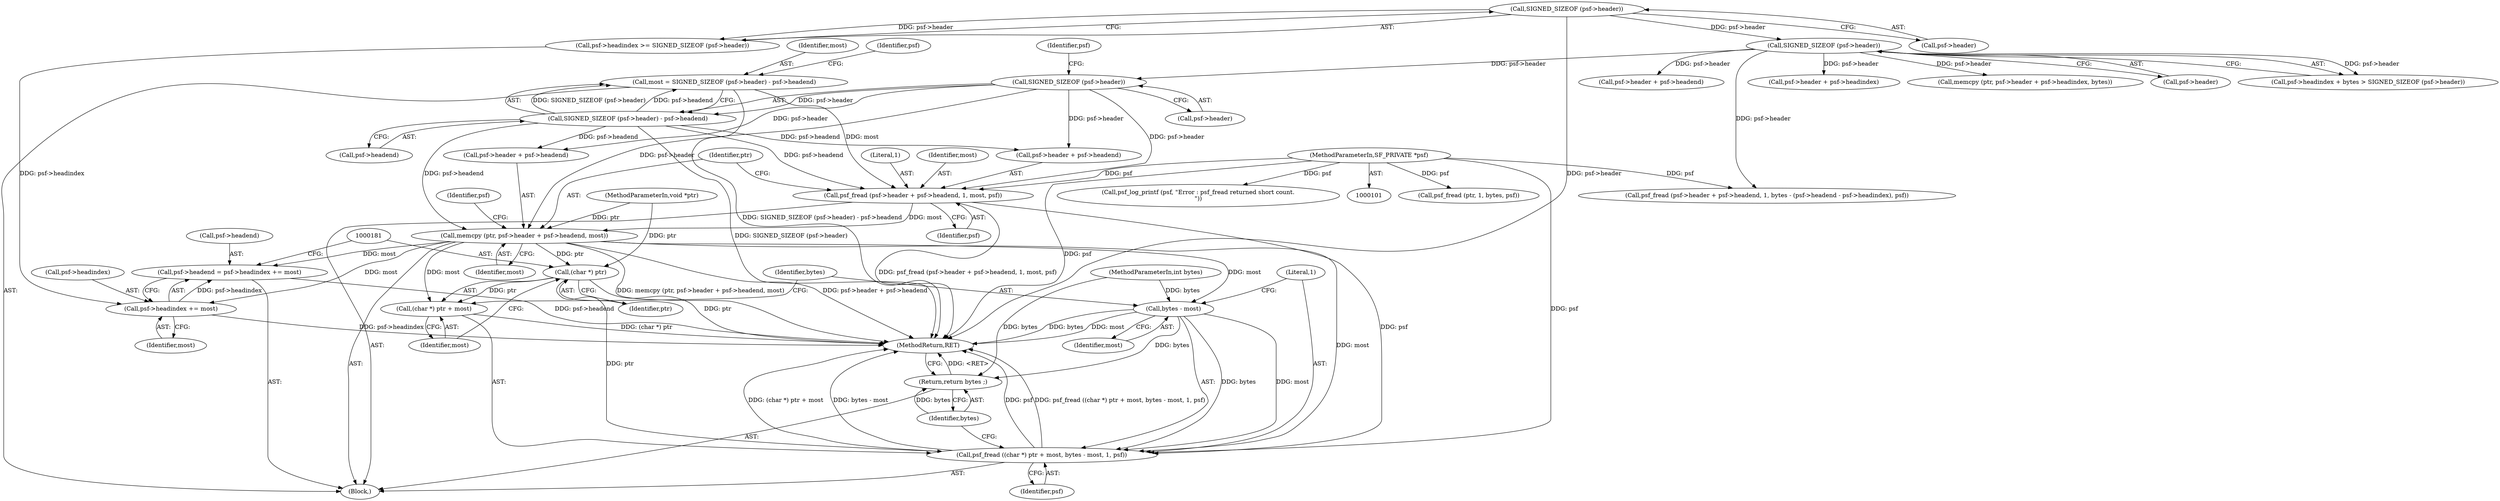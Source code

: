 digraph "1_libsndfile_708e996c87c5fae77b104ccfeb8f6db784c32074_13@API" {
"1000148" [label="(Call,psf_fread (psf->header + psf->headend, 1, most, psf))"];
"1000141" [label="(Call,SIGNED_SIZEOF (psf->header))"];
"1000132" [label="(Call,SIGNED_SIZEOF (psf->header))"];
"1000115" [label="(Call,SIGNED_SIZEOF (psf->header))"];
"1000140" [label="(Call,SIGNED_SIZEOF (psf->header) - psf->headend)"];
"1000138" [label="(Call,most = SIGNED_SIZEOF (psf->header) - psf->headend)"];
"1000102" [label="(MethodParameterIn,SF_PRIVATE *psf)"];
"1000159" [label="(Call,memcpy (ptr, psf->header + psf->headend, most))"];
"1000169" [label="(Call,psf->headend = psf->headindex += most)"];
"1000173" [label="(Call,psf->headindex += most)"];
"1000178" [label="(Call,psf_fread ((char *) ptr + most, bytes - most, 1, psf))"];
"1000180" [label="(Call,(char *) ptr)"];
"1000179" [label="(Call,(char *) ptr + most)"];
"1000184" [label="(Call,bytes - most)"];
"1000189" [label="(Return,return bytes ;)"];
"1000205" [label="(Call,psf->header + psf->headend)"];
"1000168" [label="(Identifier,most)"];
"1000142" [label="(Call,psf->header)"];
"1000189" [label="(Return,return bytes ;)"];
"1000148" [label="(Call,psf_fread (psf->header + psf->headend, 1, most, psf))"];
"1000138" [label="(Call,most = SIGNED_SIZEOF (psf->header) - psf->headend)"];
"1000190" [label="(Identifier,bytes)"];
"1000185" [label="(Identifier,bytes)"];
"1000182" [label="(Identifier,ptr)"];
"1000149" [label="(Call,psf->header + psf->headend)"];
"1000169" [label="(Call,psf->headend = psf->headindex += most)"];
"1000179" [label="(Call,(char *) ptr + most)"];
"1000139" [label="(Identifier,most)"];
"1000120" [label="(Call,psf_fread (ptr, 1, bytes, psf))"];
"1000174" [label="(Call,psf->headindex)"];
"1000171" [label="(Identifier,psf)"];
"1000170" [label="(Call,psf->headend)"];
"1000159" [label="(Call,memcpy (ptr, psf->header + psf->headend, most))"];
"1000140" [label="(Call,SIGNED_SIZEOF (psf->header) - psf->headend)"];
"1000265" [label="(MethodReturn,RET)"];
"1000145" [label="(Call,psf->headend)"];
"1000178" [label="(Call,psf_fread ((char *) ptr + most, bytes - most, 1, psf))"];
"1000187" [label="(Literal,1)"];
"1000180" [label="(Call,(char *) ptr)"];
"1000161" [label="(Call,psf->header + psf->headend)"];
"1000151" [label="(Identifier,psf)"];
"1000186" [label="(Identifier,most)"];
"1000177" [label="(Identifier,most)"];
"1000104" [label="(MethodParameterIn,int bytes)"];
"1000204" [label="(Call,psf_fread (psf->header + psf->headend, 1, bytes - (psf->headend - psf->headindex), psf))"];
"1000250" [label="(Call,psf->header + psf->headindex)"];
"1000160" [label="(Identifier,ptr)"];
"1000248" [label="(Call,memcpy (ptr, psf->header + psf->headindex, bytes))"];
"1000116" [label="(Call,psf->header)"];
"1000173" [label="(Call,psf->headindex += most)"];
"1000238" [label="(Call,psf_log_printf (psf, \"Error : psf_fread returned short count.\n\"))"];
"1000132" [label="(Call,SIGNED_SIZEOF (psf->header))"];
"1000115" [label="(Call,SIGNED_SIZEOF (psf->header))"];
"1000146" [label="(Identifier,psf)"];
"1000141" [label="(Call,SIGNED_SIZEOF (psf->header))"];
"1000156" [label="(Literal,1)"];
"1000158" [label="(Identifier,psf)"];
"1000133" [label="(Call,psf->header)"];
"1000184" [label="(Call,bytes - most)"];
"1000103" [label="(MethodParameterIn,void *ptr)"];
"1000136" [label="(Block,)"];
"1000126" [label="(Call,psf->headindex + bytes > SIGNED_SIZEOF (psf->header))"];
"1000183" [label="(Identifier,most)"];
"1000157" [label="(Identifier,most)"];
"1000102" [label="(MethodParameterIn,SF_PRIVATE *psf)"];
"1000111" [label="(Call,psf->headindex >= SIGNED_SIZEOF (psf->header))"];
"1000188" [label="(Identifier,psf)"];
"1000148" -> "1000136"  [label="AST: "];
"1000148" -> "1000158"  [label="CFG: "];
"1000149" -> "1000148"  [label="AST: "];
"1000156" -> "1000148"  [label="AST: "];
"1000157" -> "1000148"  [label="AST: "];
"1000158" -> "1000148"  [label="AST: "];
"1000160" -> "1000148"  [label="CFG: "];
"1000148" -> "1000265"  [label="DDG: psf_fread (psf->header + psf->headend, 1, most, psf)"];
"1000141" -> "1000148"  [label="DDG: psf->header"];
"1000140" -> "1000148"  [label="DDG: psf->headend"];
"1000138" -> "1000148"  [label="DDG: most"];
"1000102" -> "1000148"  [label="DDG: psf"];
"1000148" -> "1000159"  [label="DDG: most"];
"1000148" -> "1000178"  [label="DDG: psf"];
"1000141" -> "1000140"  [label="AST: "];
"1000141" -> "1000142"  [label="CFG: "];
"1000142" -> "1000141"  [label="AST: "];
"1000146" -> "1000141"  [label="CFG: "];
"1000141" -> "1000140"  [label="DDG: psf->header"];
"1000132" -> "1000141"  [label="DDG: psf->header"];
"1000141" -> "1000149"  [label="DDG: psf->header"];
"1000141" -> "1000159"  [label="DDG: psf->header"];
"1000141" -> "1000161"  [label="DDG: psf->header"];
"1000132" -> "1000126"  [label="AST: "];
"1000132" -> "1000133"  [label="CFG: "];
"1000133" -> "1000132"  [label="AST: "];
"1000126" -> "1000132"  [label="CFG: "];
"1000132" -> "1000126"  [label="DDG: psf->header"];
"1000115" -> "1000132"  [label="DDG: psf->header"];
"1000132" -> "1000204"  [label="DDG: psf->header"];
"1000132" -> "1000205"  [label="DDG: psf->header"];
"1000132" -> "1000248"  [label="DDG: psf->header"];
"1000132" -> "1000250"  [label="DDG: psf->header"];
"1000115" -> "1000111"  [label="AST: "];
"1000115" -> "1000116"  [label="CFG: "];
"1000116" -> "1000115"  [label="AST: "];
"1000111" -> "1000115"  [label="CFG: "];
"1000115" -> "1000265"  [label="DDG: psf->header"];
"1000115" -> "1000111"  [label="DDG: psf->header"];
"1000140" -> "1000138"  [label="AST: "];
"1000140" -> "1000145"  [label="CFG: "];
"1000145" -> "1000140"  [label="AST: "];
"1000138" -> "1000140"  [label="CFG: "];
"1000140" -> "1000265"  [label="DDG: SIGNED_SIZEOF (psf->header)"];
"1000140" -> "1000138"  [label="DDG: SIGNED_SIZEOF (psf->header)"];
"1000140" -> "1000138"  [label="DDG: psf->headend"];
"1000140" -> "1000149"  [label="DDG: psf->headend"];
"1000140" -> "1000159"  [label="DDG: psf->headend"];
"1000140" -> "1000161"  [label="DDG: psf->headend"];
"1000138" -> "1000136"  [label="AST: "];
"1000139" -> "1000138"  [label="AST: "];
"1000151" -> "1000138"  [label="CFG: "];
"1000138" -> "1000265"  [label="DDG: SIGNED_SIZEOF (psf->header) - psf->headend"];
"1000102" -> "1000101"  [label="AST: "];
"1000102" -> "1000265"  [label="DDG: psf"];
"1000102" -> "1000120"  [label="DDG: psf"];
"1000102" -> "1000178"  [label="DDG: psf"];
"1000102" -> "1000204"  [label="DDG: psf"];
"1000102" -> "1000238"  [label="DDG: psf"];
"1000159" -> "1000136"  [label="AST: "];
"1000159" -> "1000168"  [label="CFG: "];
"1000160" -> "1000159"  [label="AST: "];
"1000161" -> "1000159"  [label="AST: "];
"1000168" -> "1000159"  [label="AST: "];
"1000171" -> "1000159"  [label="CFG: "];
"1000159" -> "1000265"  [label="DDG: memcpy (ptr, psf->header + psf->headend, most)"];
"1000159" -> "1000265"  [label="DDG: psf->header + psf->headend"];
"1000103" -> "1000159"  [label="DDG: ptr"];
"1000159" -> "1000169"  [label="DDG: most"];
"1000159" -> "1000173"  [label="DDG: most"];
"1000159" -> "1000178"  [label="DDG: most"];
"1000159" -> "1000180"  [label="DDG: ptr"];
"1000159" -> "1000179"  [label="DDG: most"];
"1000159" -> "1000184"  [label="DDG: most"];
"1000169" -> "1000136"  [label="AST: "];
"1000169" -> "1000173"  [label="CFG: "];
"1000170" -> "1000169"  [label="AST: "];
"1000173" -> "1000169"  [label="AST: "];
"1000181" -> "1000169"  [label="CFG: "];
"1000169" -> "1000265"  [label="DDG: psf->headend"];
"1000173" -> "1000169"  [label="DDG: psf->headindex"];
"1000173" -> "1000177"  [label="CFG: "];
"1000174" -> "1000173"  [label="AST: "];
"1000177" -> "1000173"  [label="AST: "];
"1000173" -> "1000265"  [label="DDG: psf->headindex"];
"1000111" -> "1000173"  [label="DDG: psf->headindex"];
"1000178" -> "1000136"  [label="AST: "];
"1000178" -> "1000188"  [label="CFG: "];
"1000179" -> "1000178"  [label="AST: "];
"1000184" -> "1000178"  [label="AST: "];
"1000187" -> "1000178"  [label="AST: "];
"1000188" -> "1000178"  [label="AST: "];
"1000190" -> "1000178"  [label="CFG: "];
"1000178" -> "1000265"  [label="DDG: psf"];
"1000178" -> "1000265"  [label="DDG: psf_fread ((char *) ptr + most, bytes - most, 1, psf)"];
"1000178" -> "1000265"  [label="DDG: (char *) ptr + most"];
"1000178" -> "1000265"  [label="DDG: bytes - most"];
"1000180" -> "1000178"  [label="DDG: ptr"];
"1000184" -> "1000178"  [label="DDG: bytes"];
"1000184" -> "1000178"  [label="DDG: most"];
"1000180" -> "1000179"  [label="AST: "];
"1000180" -> "1000182"  [label="CFG: "];
"1000181" -> "1000180"  [label="AST: "];
"1000182" -> "1000180"  [label="AST: "];
"1000183" -> "1000180"  [label="CFG: "];
"1000180" -> "1000265"  [label="DDG: ptr"];
"1000180" -> "1000179"  [label="DDG: ptr"];
"1000103" -> "1000180"  [label="DDG: ptr"];
"1000179" -> "1000183"  [label="CFG: "];
"1000183" -> "1000179"  [label="AST: "];
"1000185" -> "1000179"  [label="CFG: "];
"1000179" -> "1000265"  [label="DDG: (char *) ptr"];
"1000184" -> "1000186"  [label="CFG: "];
"1000185" -> "1000184"  [label="AST: "];
"1000186" -> "1000184"  [label="AST: "];
"1000187" -> "1000184"  [label="CFG: "];
"1000184" -> "1000265"  [label="DDG: bytes"];
"1000184" -> "1000265"  [label="DDG: most"];
"1000104" -> "1000184"  [label="DDG: bytes"];
"1000184" -> "1000189"  [label="DDG: bytes"];
"1000189" -> "1000136"  [label="AST: "];
"1000189" -> "1000190"  [label="CFG: "];
"1000190" -> "1000189"  [label="AST: "];
"1000265" -> "1000189"  [label="CFG: "];
"1000189" -> "1000265"  [label="DDG: <RET>"];
"1000190" -> "1000189"  [label="DDG: bytes"];
"1000104" -> "1000189"  [label="DDG: bytes"];
}
